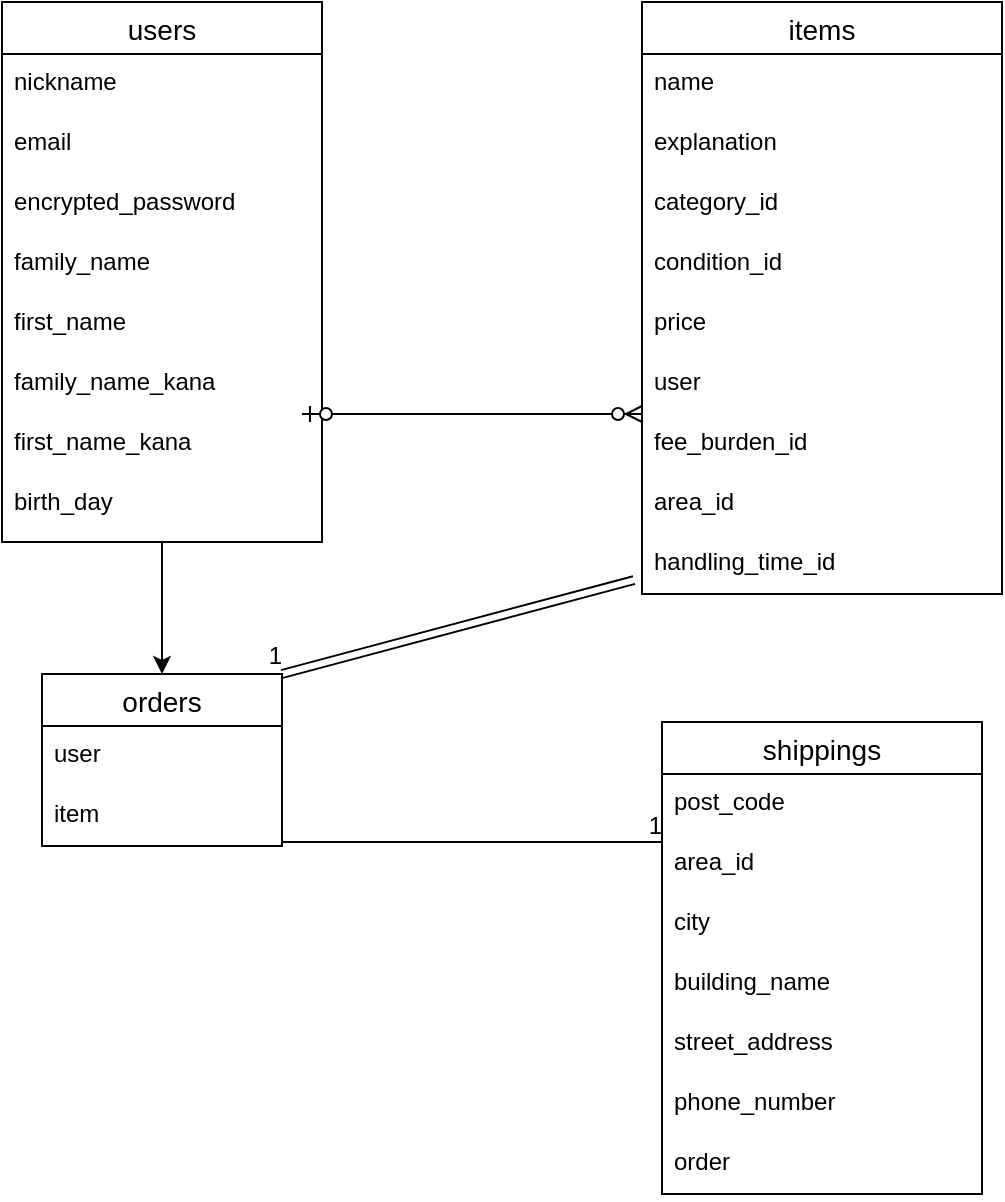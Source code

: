 <mxfile>
    <diagram id="Ik5erRTqudhsV00wJKPT" name="ページ1">
        <mxGraphModel dx="596" dy="743" grid="1" gridSize="10" guides="1" tooltips="1" connect="1" arrows="1" fold="1" page="1" pageScale="1" pageWidth="827" pageHeight="1169" math="0" shadow="0">
            <root>
                <mxCell id="0"/>
                <mxCell id="1" parent="0"/>
                <mxCell id="52" style="edgeStyle=none;html=1;entryX=0.5;entryY=0;entryDx=0;entryDy=0;" parent="1" source="fyyXkuvYJVI8IvGRbl2T-38" target="7" edge="1">
                    <mxGeometry relative="1" as="geometry"/>
                </mxCell>
                <mxCell id="fyyXkuvYJVI8IvGRbl2T-38" value="users" style="swimlane;fontStyle=0;childLayout=stackLayout;horizontal=1;startSize=26;horizontalStack=0;resizeParent=1;resizeParentMax=0;resizeLast=0;collapsible=1;marginBottom=0;align=center;fontSize=14;" parent="1" vertex="1">
                    <mxGeometry x="10" y="80" width="160" height="270" as="geometry"/>
                </mxCell>
                <mxCell id="fyyXkuvYJVI8IvGRbl2T-39" value="nickname" style="text;strokeColor=none;fillColor=none;spacingLeft=4;spacingRight=4;overflow=hidden;rotatable=0;points=[[0,0.5],[1,0.5]];portConstraint=eastwest;fontSize=12;" parent="fyyXkuvYJVI8IvGRbl2T-38" vertex="1">
                    <mxGeometry y="26" width="160" height="30" as="geometry"/>
                </mxCell>
                <mxCell id="fyyXkuvYJVI8IvGRbl2T-40" value="email" style="text;strokeColor=none;fillColor=none;spacingLeft=4;spacingRight=4;overflow=hidden;rotatable=0;points=[[0,0.5],[1,0.5]];portConstraint=eastwest;fontSize=12;" parent="fyyXkuvYJVI8IvGRbl2T-38" vertex="1">
                    <mxGeometry y="56" width="160" height="30" as="geometry"/>
                </mxCell>
                <mxCell id="fyyXkuvYJVI8IvGRbl2T-42" value="encrypted_password" style="text;strokeColor=none;fillColor=none;spacingLeft=4;spacingRight=4;overflow=hidden;rotatable=0;points=[[0,0.5],[1,0.5]];portConstraint=eastwest;fontSize=12;" parent="fyyXkuvYJVI8IvGRbl2T-38" vertex="1">
                    <mxGeometry y="86" width="160" height="30" as="geometry"/>
                </mxCell>
                <mxCell id="fyyXkuvYJVI8IvGRbl2T-44" value="family_name" style="text;strokeColor=none;fillColor=none;spacingLeft=4;spacingRight=4;overflow=hidden;rotatable=0;points=[[0,0.5],[1,0.5]];portConstraint=eastwest;fontSize=12;" parent="fyyXkuvYJVI8IvGRbl2T-38" vertex="1">
                    <mxGeometry y="116" width="160" height="30" as="geometry"/>
                </mxCell>
                <mxCell id="fyyXkuvYJVI8IvGRbl2T-45" value="first_name" style="text;strokeColor=none;fillColor=none;spacingLeft=4;spacingRight=4;overflow=hidden;rotatable=0;points=[[0,0.5],[1,0.5]];portConstraint=eastwest;fontSize=12;" parent="fyyXkuvYJVI8IvGRbl2T-38" vertex="1">
                    <mxGeometry y="146" width="160" height="30" as="geometry"/>
                </mxCell>
                <mxCell id="fyyXkuvYJVI8IvGRbl2T-46" value="family_name_kana" style="text;strokeColor=none;fillColor=none;spacingLeft=4;spacingRight=4;overflow=hidden;rotatable=0;points=[[0,0.5],[1,0.5]];portConstraint=eastwest;fontSize=12;" parent="fyyXkuvYJVI8IvGRbl2T-38" vertex="1">
                    <mxGeometry y="176" width="160" height="30" as="geometry"/>
                </mxCell>
                <mxCell id="fyyXkuvYJVI8IvGRbl2T-47" value="first_name_kana" style="text;strokeColor=none;fillColor=none;spacingLeft=4;spacingRight=4;overflow=hidden;rotatable=0;points=[[0,0.5],[1,0.5]];portConstraint=eastwest;fontSize=12;" parent="fyyXkuvYJVI8IvGRbl2T-38" vertex="1">
                    <mxGeometry y="206" width="160" height="30" as="geometry"/>
                </mxCell>
                <mxCell id="fyyXkuvYJVI8IvGRbl2T-48" value="birth_day" style="text;strokeColor=none;fillColor=none;spacingLeft=4;spacingRight=4;overflow=hidden;rotatable=0;points=[[0,0.5],[1,0.5]];portConstraint=eastwest;fontSize=12;" parent="fyyXkuvYJVI8IvGRbl2T-38" vertex="1">
                    <mxGeometry y="236" width="160" height="34" as="geometry"/>
                </mxCell>
                <mxCell id="fyyXkuvYJVI8IvGRbl2T-51" value="items" style="swimlane;fontStyle=0;childLayout=stackLayout;horizontal=1;startSize=26;horizontalStack=0;resizeParent=1;resizeParentMax=0;resizeLast=0;collapsible=1;marginBottom=0;align=center;fontSize=14;" parent="1" vertex="1">
                    <mxGeometry x="330" y="80" width="180" height="296" as="geometry"/>
                </mxCell>
                <mxCell id="fyyXkuvYJVI8IvGRbl2T-52" value="name" style="text;strokeColor=none;fillColor=none;spacingLeft=4;spacingRight=4;overflow=hidden;rotatable=0;points=[[0,0.5],[1,0.5]];portConstraint=eastwest;fontSize=12;" parent="fyyXkuvYJVI8IvGRbl2T-51" vertex="1">
                    <mxGeometry y="26" width="180" height="30" as="geometry"/>
                </mxCell>
                <mxCell id="fyyXkuvYJVI8IvGRbl2T-53" value="explanation" style="text;strokeColor=none;fillColor=none;spacingLeft=4;spacingRight=4;overflow=hidden;rotatable=0;points=[[0,0.5],[1,0.5]];portConstraint=eastwest;fontSize=12;" parent="fyyXkuvYJVI8IvGRbl2T-51" vertex="1">
                    <mxGeometry y="56" width="180" height="30" as="geometry"/>
                </mxCell>
                <mxCell id="fyyXkuvYJVI8IvGRbl2T-54" value="category_id" style="text;strokeColor=none;fillColor=none;spacingLeft=4;spacingRight=4;overflow=hidden;rotatable=0;points=[[0,0.5],[1,0.5]];portConstraint=eastwest;fontSize=12;" parent="fyyXkuvYJVI8IvGRbl2T-51" vertex="1">
                    <mxGeometry y="86" width="180" height="30" as="geometry"/>
                </mxCell>
                <mxCell id="fyyXkuvYJVI8IvGRbl2T-55" value="condition_id" style="text;strokeColor=none;fillColor=none;spacingLeft=4;spacingRight=4;overflow=hidden;rotatable=0;points=[[0,0.5],[1,0.5]];portConstraint=eastwest;fontSize=12;" parent="fyyXkuvYJVI8IvGRbl2T-51" vertex="1">
                    <mxGeometry y="116" width="180" height="30" as="geometry"/>
                </mxCell>
                <mxCell id="fyyXkuvYJVI8IvGRbl2T-57" value="price" style="text;strokeColor=none;fillColor=none;spacingLeft=4;spacingRight=4;overflow=hidden;rotatable=0;points=[[0,0.5],[1,0.5]];portConstraint=eastwest;fontSize=12;" parent="fyyXkuvYJVI8IvGRbl2T-51" vertex="1">
                    <mxGeometry y="146" width="180" height="30" as="geometry"/>
                </mxCell>
                <mxCell id="54" value="user" style="text;strokeColor=none;fillColor=none;spacingLeft=4;spacingRight=4;overflow=hidden;rotatable=0;points=[[0,0.5],[1,0.5]];portConstraint=eastwest;fontSize=12;" parent="fyyXkuvYJVI8IvGRbl2T-51" vertex="1">
                    <mxGeometry y="176" width="180" height="30" as="geometry"/>
                </mxCell>
                <mxCell id="55" value="fee_burden_id" style="text;strokeColor=none;fillColor=none;spacingLeft=4;spacingRight=4;overflow=hidden;rotatable=0;points=[[0,0.5],[1,0.5]];portConstraint=eastwest;fontSize=12;" parent="fyyXkuvYJVI8IvGRbl2T-51" vertex="1">
                    <mxGeometry y="206" width="180" height="30" as="geometry"/>
                </mxCell>
                <mxCell id="56" value="area_id" style="text;strokeColor=none;fillColor=none;spacingLeft=4;spacingRight=4;overflow=hidden;rotatable=0;points=[[0,0.5],[1,0.5]];portConstraint=eastwest;fontSize=12;" parent="fyyXkuvYJVI8IvGRbl2T-51" vertex="1">
                    <mxGeometry y="236" width="180" height="30" as="geometry"/>
                </mxCell>
                <mxCell id="fyyXkuvYJVI8IvGRbl2T-58" value="handling_time_id" style="text;strokeColor=none;fillColor=none;spacingLeft=4;spacingRight=4;overflow=hidden;rotatable=0;points=[[0,0.5],[1,0.5]];portConstraint=eastwest;fontSize=12;" parent="fyyXkuvYJVI8IvGRbl2T-51" vertex="1">
                    <mxGeometry y="266" width="180" height="30" as="geometry"/>
                </mxCell>
                <mxCell id="fyyXkuvYJVI8IvGRbl2T-60" value="shippings" style="swimlane;fontStyle=0;childLayout=stackLayout;horizontal=1;startSize=26;horizontalStack=0;resizeParent=1;resizeParentMax=0;resizeLast=0;collapsible=1;marginBottom=0;align=center;fontSize=14;" parent="1" vertex="1">
                    <mxGeometry x="340" y="440" width="160" height="236" as="geometry"/>
                </mxCell>
                <mxCell id="27" value="post_code" style="text;strokeColor=none;fillColor=none;spacingLeft=4;spacingRight=4;overflow=hidden;rotatable=0;points=[[0,0.5],[1,0.5]];portConstraint=eastwest;fontSize=12;" parent="fyyXkuvYJVI8IvGRbl2T-60" vertex="1">
                    <mxGeometry y="26" width="160" height="30" as="geometry"/>
                </mxCell>
                <mxCell id="26" value="area_id" style="text;strokeColor=none;fillColor=none;spacingLeft=4;spacingRight=4;overflow=hidden;rotatable=0;points=[[0,0.5],[1,0.5]];portConstraint=eastwest;fontSize=12;" parent="fyyXkuvYJVI8IvGRbl2T-60" vertex="1">
                    <mxGeometry y="56" width="160" height="30" as="geometry"/>
                </mxCell>
                <mxCell id="28" value="city" style="text;strokeColor=none;fillColor=none;spacingLeft=4;spacingRight=4;overflow=hidden;rotatable=0;points=[[0,0.5],[1,0.5]];portConstraint=eastwest;fontSize=12;" parent="fyyXkuvYJVI8IvGRbl2T-60" vertex="1">
                    <mxGeometry y="86" width="160" height="30" as="geometry"/>
                </mxCell>
                <mxCell id="53" value="building_name" style="text;strokeColor=none;fillColor=none;spacingLeft=4;spacingRight=4;overflow=hidden;rotatable=0;points=[[0,0.5],[1,0.5]];portConstraint=eastwest;fontSize=12;" parent="fyyXkuvYJVI8IvGRbl2T-60" vertex="1">
                    <mxGeometry y="116" width="160" height="30" as="geometry"/>
                </mxCell>
                <mxCell id="31" value="street_address" style="text;strokeColor=none;fillColor=none;spacingLeft=4;spacingRight=4;overflow=hidden;rotatable=0;points=[[0,0.5],[1,0.5]];portConstraint=eastwest;fontSize=12;" parent="fyyXkuvYJVI8IvGRbl2T-60" vertex="1">
                    <mxGeometry y="146" width="160" height="30" as="geometry"/>
                </mxCell>
                <mxCell id="32" value="phone_number" style="text;strokeColor=none;fillColor=none;spacingLeft=4;spacingRight=4;overflow=hidden;rotatable=0;points=[[0,0.5],[1,0.5]];portConstraint=eastwest;fontSize=12;" parent="fyyXkuvYJVI8IvGRbl2T-60" vertex="1">
                    <mxGeometry y="176" width="160" height="30" as="geometry"/>
                </mxCell>
                <mxCell id="29" value="order" style="text;strokeColor=none;fillColor=none;spacingLeft=4;spacingRight=4;overflow=hidden;rotatable=0;points=[[0,0.5],[1,0.5]];portConstraint=eastwest;fontSize=12;" parent="fyyXkuvYJVI8IvGRbl2T-60" vertex="1">
                    <mxGeometry y="206" width="160" height="30" as="geometry"/>
                </mxCell>
                <mxCell id="7" value="orders" style="swimlane;fontStyle=0;childLayout=stackLayout;horizontal=1;startSize=26;horizontalStack=0;resizeParent=1;resizeParentMax=0;resizeLast=0;collapsible=1;marginBottom=0;align=center;fontSize=14;" parent="1" vertex="1">
                    <mxGeometry x="30" y="416" width="120" height="86" as="geometry"/>
                </mxCell>
                <mxCell id="8" value="user" style="text;strokeColor=none;fillColor=none;spacingLeft=4;spacingRight=4;overflow=hidden;rotatable=0;points=[[0,0.5],[1,0.5]];portConstraint=eastwest;fontSize=12;" parent="7" vertex="1">
                    <mxGeometry y="26" width="120" height="30" as="geometry"/>
                </mxCell>
                <mxCell id="9" value="item" style="text;strokeColor=none;fillColor=none;spacingLeft=4;spacingRight=4;overflow=hidden;rotatable=0;points=[[0,0.5],[1,0.5]];portConstraint=eastwest;fontSize=12;" parent="7" vertex="1">
                    <mxGeometry y="56" width="120" height="30" as="geometry"/>
                </mxCell>
                <mxCell id="24" value="" style="shape=link;html=1;rounded=0;exitX=-0.022;exitY=0.767;exitDx=0;exitDy=0;exitPerimeter=0;entryX=1;entryY=0;entryDx=0;entryDy=0;" parent="1" source="fyyXkuvYJVI8IvGRbl2T-58" target="7" edge="1">
                    <mxGeometry relative="1" as="geometry">
                        <mxPoint x="420" y="420" as="sourcePoint"/>
                        <mxPoint x="420" y="450" as="targetPoint"/>
                    </mxGeometry>
                </mxCell>
                <mxCell id="25" value="1" style="resizable=0;html=1;align=right;verticalAlign=bottom;" parent="24" connectable="0" vertex="1">
                    <mxGeometry x="1" relative="1" as="geometry"/>
                </mxCell>
                <mxCell id="35" value="" style="edgeStyle=entityRelationEdgeStyle;fontSize=12;html=1;endArrow=ERzeroToMany;startArrow=ERzeroToOne;" parent="1" edge="1">
                    <mxGeometry width="100" height="100" relative="1" as="geometry">
                        <mxPoint x="160" y="286" as="sourcePoint"/>
                        <mxPoint x="330" y="286" as="targetPoint"/>
                    </mxGeometry>
                </mxCell>
                <mxCell id="41" value="" style="endArrow=none;html=1;rounded=0;" parent="1" edge="1">
                    <mxGeometry relative="1" as="geometry">
                        <mxPoint x="150" y="500" as="sourcePoint"/>
                        <mxPoint x="340" y="500" as="targetPoint"/>
                    </mxGeometry>
                </mxCell>
                <mxCell id="42" value="1" style="resizable=0;html=1;align=right;verticalAlign=bottom;" parent="41" connectable="0" vertex="1">
                    <mxGeometry x="1" relative="1" as="geometry"/>
                </mxCell>
            </root>
        </mxGraphModel>
    </diagram>
</mxfile>